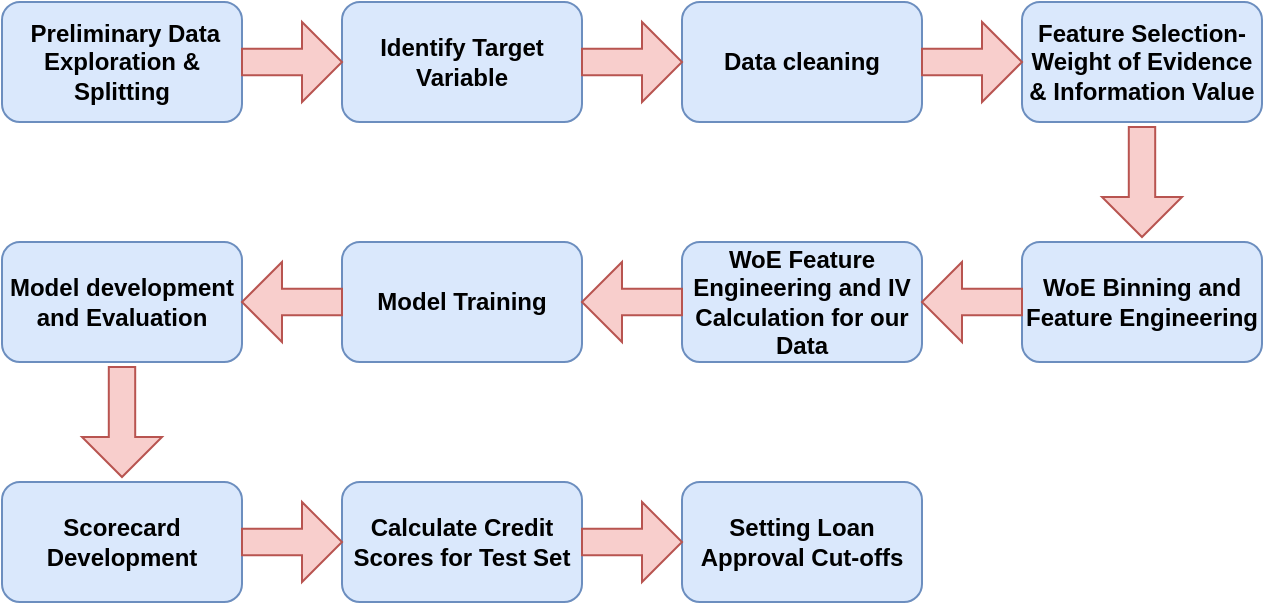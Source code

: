 <mxfile version="14.4.9" type="gitlab">
  <diagram id="ErOLW2FioXFeG3_S1Gg1" name="Page-1">
    <mxGraphModel dx="850" dy="465" grid="1" gridSize="10" guides="1" tooltips="1" connect="1" arrows="1" fold="1" page="1" pageScale="1" pageWidth="850" pageHeight="1100" math="0" shadow="0">
      <root>
        <mxCell id="0" />
        <mxCell id="1" parent="0" />
        <mxCell id="OAhQY0dps_0R6G7DNzVO-2" value="&lt;b&gt;Data cleaning&lt;/b&gt;" style="rounded=1;whiteSpace=wrap;html=1;fillColor=#dae8fc;strokeColor=#6c8ebf;" vertex="1" parent="1">
          <mxGeometry x="350" y="40" width="120" height="60" as="geometry" />
        </mxCell>
        <mxCell id="OAhQY0dps_0R6G7DNzVO-3" value="&lt;b&gt;Identify Target Variable&lt;/b&gt;" style="rounded=1;whiteSpace=wrap;html=1;fillColor=#dae8fc;strokeColor=#6c8ebf;" vertex="1" parent="1">
          <mxGeometry x="180" y="40" width="120" height="60" as="geometry" />
        </mxCell>
        <mxCell id="OAhQY0dps_0R6G7DNzVO-4" value="&lt;b&gt;&amp;nbsp;Preliminary Data Exploration &amp;amp; Splitting&lt;/b&gt;" style="rounded=1;whiteSpace=wrap;html=1;fillColor=#dae8fc;strokeColor=#6c8ebf;" vertex="1" parent="1">
          <mxGeometry x="10" y="40" width="120" height="60" as="geometry" />
        </mxCell>
        <mxCell id="OAhQY0dps_0R6G7DNzVO-5" value="&lt;b&gt;Model development and Evaluation&lt;/b&gt;" style="rounded=1;whiteSpace=wrap;html=1;fillColor=#dae8fc;strokeColor=#6c8ebf;" vertex="1" parent="1">
          <mxGeometry x="10" y="160" width="120" height="60" as="geometry" />
        </mxCell>
        <mxCell id="OAhQY0dps_0R6G7DNzVO-6" value="&lt;b&gt;Feature Selection- Weight of Evidence &amp;amp; Information Value&lt;/b&gt;" style="rounded=1;whiteSpace=wrap;html=1;fillColor=#dae8fc;strokeColor=#6c8ebf;" vertex="1" parent="1">
          <mxGeometry x="520" y="40" width="120" height="60" as="geometry" />
        </mxCell>
        <mxCell id="OAhQY0dps_0R6G7DNzVO-7" value="&lt;b&gt;Model Training&lt;/b&gt;" style="rounded=1;whiteSpace=wrap;html=1;fillColor=#dae8fc;strokeColor=#6c8ebf;" vertex="1" parent="1">
          <mxGeometry x="180" y="160" width="120" height="60" as="geometry" />
        </mxCell>
        <mxCell id="OAhQY0dps_0R6G7DNzVO-8" value="&lt;b&gt;WoE Feature Engineering and IV Calculation for our Data&lt;/b&gt;" style="rounded=1;whiteSpace=wrap;html=1;fillColor=#dae8fc;strokeColor=#6c8ebf;" vertex="1" parent="1">
          <mxGeometry x="350" y="160" width="120" height="60" as="geometry" />
        </mxCell>
        <mxCell id="OAhQY0dps_0R6G7DNzVO-9" value="&lt;b&gt;WoE Binning and Feature Engineering&lt;/b&gt;" style="rounded=1;whiteSpace=wrap;html=1;fillColor=#dae8fc;strokeColor=#6c8ebf;" vertex="1" parent="1">
          <mxGeometry x="520" y="160" width="120" height="60" as="geometry" />
        </mxCell>
        <mxCell id="OAhQY0dps_0R6G7DNzVO-10" value="&lt;b&gt;Scorecard Development&lt;/b&gt;" style="rounded=1;whiteSpace=wrap;html=1;fillColor=#dae8fc;strokeColor=#6c8ebf;" vertex="1" parent="1">
          <mxGeometry x="10" y="280" width="120" height="60" as="geometry" />
        </mxCell>
        <mxCell id="OAhQY0dps_0R6G7DNzVO-11" value="&lt;b&gt;Calculate Credit Scores for Test Set&lt;/b&gt;" style="rounded=1;whiteSpace=wrap;html=1;fillColor=#dae8fc;strokeColor=#6c8ebf;" vertex="1" parent="1">
          <mxGeometry x="180" y="280" width="120" height="60" as="geometry" />
        </mxCell>
        <mxCell id="OAhQY0dps_0R6G7DNzVO-12" value="&lt;b&gt;Setting Loan Approval Cut-offs&lt;/b&gt;" style="rounded=1;whiteSpace=wrap;html=1;fillColor=#dae8fc;strokeColor=#6c8ebf;" vertex="1" parent="1">
          <mxGeometry x="350" y="280" width="120" height="60" as="geometry" />
        </mxCell>
        <mxCell id="OAhQY0dps_0R6G7DNzVO-16" value="" style="html=1;shadow=0;dashed=0;align=center;verticalAlign=middle;shape=mxgraph.arrows2.arrow;dy=0.67;dx=20;notch=0;fillColor=#f8cecc;strokeColor=#b85450;" vertex="1" parent="1">
          <mxGeometry x="300" y="50" width="50" height="40" as="geometry" />
        </mxCell>
        <mxCell id="OAhQY0dps_0R6G7DNzVO-17" value="" style="html=1;shadow=0;dashed=0;align=center;verticalAlign=middle;shape=mxgraph.arrows2.arrow;dy=0.67;dx=20;notch=0;fillColor=#f8cecc;strokeColor=#b85450;" vertex="1" parent="1">
          <mxGeometry x="130" y="50" width="50" height="40" as="geometry" />
        </mxCell>
        <mxCell id="OAhQY0dps_0R6G7DNzVO-18" value="" style="html=1;shadow=0;dashed=0;align=center;verticalAlign=middle;shape=mxgraph.arrows2.arrow;dy=0.67;dx=20;notch=0;fillColor=#f8cecc;strokeColor=#b85450;" vertex="1" parent="1">
          <mxGeometry x="470" y="50" width="50" height="40" as="geometry" />
        </mxCell>
        <mxCell id="OAhQY0dps_0R6G7DNzVO-19" value="" style="html=1;shadow=0;dashed=0;align=center;verticalAlign=middle;shape=mxgraph.arrows2.arrow;dy=0.67;dx=20;notch=0;fillColor=#f8cecc;strokeColor=#b85450;" vertex="1" parent="1">
          <mxGeometry x="300" y="290" width="50" height="40" as="geometry" />
        </mxCell>
        <mxCell id="OAhQY0dps_0R6G7DNzVO-20" value="" style="html=1;shadow=0;dashed=0;align=center;verticalAlign=middle;shape=mxgraph.arrows2.arrow;dy=0.67;dx=20;notch=0;fillColor=#f8cecc;strokeColor=#b85450;" vertex="1" parent="1">
          <mxGeometry x="130" y="290" width="50" height="40" as="geometry" />
        </mxCell>
        <mxCell id="OAhQY0dps_0R6G7DNzVO-22" value="" style="html=1;shadow=0;dashed=0;align=center;verticalAlign=middle;shape=mxgraph.arrows2.arrow;dy=0.67;dx=20;notch=0;rotation=-180;fillColor=#f8cecc;strokeColor=#b85450;" vertex="1" parent="1">
          <mxGeometry x="470" y="170" width="50" height="40" as="geometry" />
        </mxCell>
        <mxCell id="OAhQY0dps_0R6G7DNzVO-23" value="" style="html=1;shadow=0;dashed=0;align=center;verticalAlign=middle;shape=mxgraph.arrows2.arrow;dy=0.67;dx=20;notch=0;rotation=-180;fillColor=#f8cecc;strokeColor=#b85450;" vertex="1" parent="1">
          <mxGeometry x="300" y="170" width="50" height="40" as="geometry" />
        </mxCell>
        <mxCell id="OAhQY0dps_0R6G7DNzVO-24" value="" style="html=1;shadow=0;dashed=0;align=center;verticalAlign=middle;shape=mxgraph.arrows2.arrow;dy=0.67;dx=20;notch=0;rotation=-180;fillColor=#f8cecc;strokeColor=#b85450;" vertex="1" parent="1">
          <mxGeometry x="130" y="170" width="50" height="40" as="geometry" />
        </mxCell>
        <mxCell id="OAhQY0dps_0R6G7DNzVO-25" value="" style="html=1;shadow=0;dashed=0;align=center;verticalAlign=middle;shape=mxgraph.arrows2.arrow;dy=0.67;dx=20;notch=0;rotation=90;fillColor=#f8cecc;strokeColor=#b85450;" vertex="1" parent="1">
          <mxGeometry x="552.5" y="110" width="55" height="40" as="geometry" />
        </mxCell>
        <mxCell id="OAhQY0dps_0R6G7DNzVO-27" value="" style="html=1;shadow=0;dashed=0;align=center;verticalAlign=middle;shape=mxgraph.arrows2.arrow;dy=0.67;dx=20;notch=0;rotation=90;fillColor=#f8cecc;strokeColor=#b85450;" vertex="1" parent="1">
          <mxGeometry x="42.5" y="230" width="55" height="40" as="geometry" />
        </mxCell>
      </root>
    </mxGraphModel>
  </diagram>
</mxfile>
